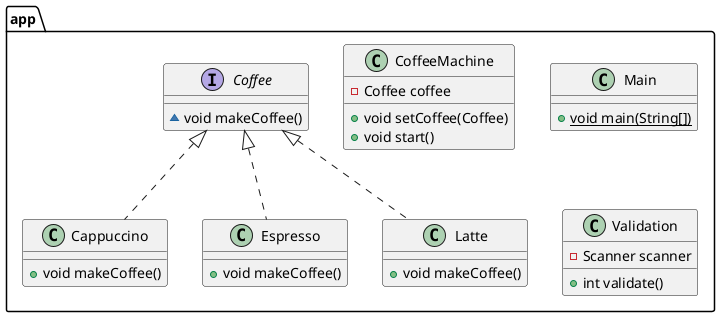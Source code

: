 @startuml
class app.Cappuccino {
+ void makeCoffee()
}
class app.Espresso {
+ void makeCoffee()
}
class app.CoffeeMachine {
- Coffee coffee
+ void setCoffee(Coffee)
+ void start()
}
class app.Latte {
+ void makeCoffee()
}
interface app.Coffee {
~ void makeCoffee()
}
class app.Main {
+ {static} void main(String[])
}
class app.Validation {
- Scanner scanner
+ int validate()
}


app.Coffee <|.. app.Cappuccino
app.Coffee <|.. app.Espresso
app.Coffee <|.. app.Latte
@enduml